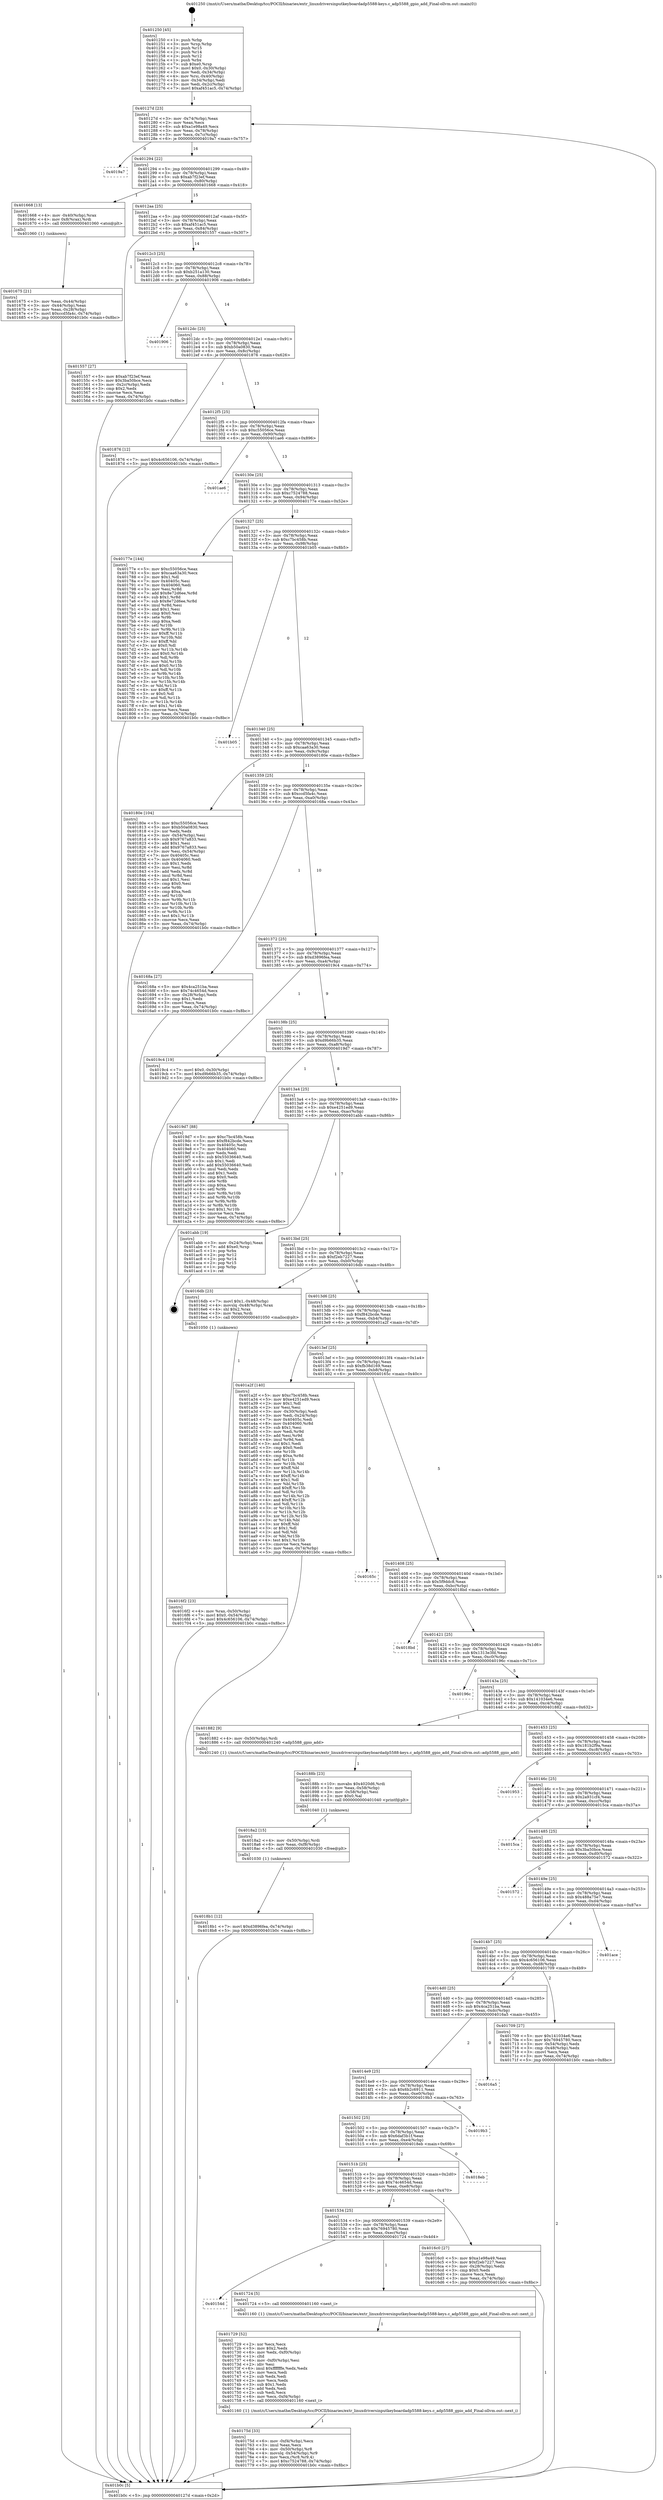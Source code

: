 digraph "0x401250" {
  label = "0x401250 (/mnt/c/Users/mathe/Desktop/tcc/POCII/binaries/extr_linuxdriversinputkeyboardadp5588-keys.c_adp5588_gpio_add_Final-ollvm.out::main(0))"
  labelloc = "t"
  node[shape=record]

  Entry [label="",width=0.3,height=0.3,shape=circle,fillcolor=black,style=filled]
  "0x40127d" [label="{
     0x40127d [23]\l
     | [instrs]\l
     &nbsp;&nbsp;0x40127d \<+3\>: mov -0x74(%rbp),%eax\l
     &nbsp;&nbsp;0x401280 \<+2\>: mov %eax,%ecx\l
     &nbsp;&nbsp;0x401282 \<+6\>: sub $0xa1e98a49,%ecx\l
     &nbsp;&nbsp;0x401288 \<+3\>: mov %eax,-0x78(%rbp)\l
     &nbsp;&nbsp;0x40128b \<+3\>: mov %ecx,-0x7c(%rbp)\l
     &nbsp;&nbsp;0x40128e \<+6\>: je 00000000004019a7 \<main+0x757\>\l
  }"]
  "0x4019a7" [label="{
     0x4019a7\l
  }", style=dashed]
  "0x401294" [label="{
     0x401294 [22]\l
     | [instrs]\l
     &nbsp;&nbsp;0x401294 \<+5\>: jmp 0000000000401299 \<main+0x49\>\l
     &nbsp;&nbsp;0x401299 \<+3\>: mov -0x78(%rbp),%eax\l
     &nbsp;&nbsp;0x40129c \<+5\>: sub $0xab7f23ef,%eax\l
     &nbsp;&nbsp;0x4012a1 \<+3\>: mov %eax,-0x80(%rbp)\l
     &nbsp;&nbsp;0x4012a4 \<+6\>: je 0000000000401668 \<main+0x418\>\l
  }"]
  Exit [label="",width=0.3,height=0.3,shape=circle,fillcolor=black,style=filled,peripheries=2]
  "0x401668" [label="{
     0x401668 [13]\l
     | [instrs]\l
     &nbsp;&nbsp;0x401668 \<+4\>: mov -0x40(%rbp),%rax\l
     &nbsp;&nbsp;0x40166c \<+4\>: mov 0x8(%rax),%rdi\l
     &nbsp;&nbsp;0x401670 \<+5\>: call 0000000000401060 \<atoi@plt\>\l
     | [calls]\l
     &nbsp;&nbsp;0x401060 \{1\} (unknown)\l
  }"]
  "0x4012aa" [label="{
     0x4012aa [25]\l
     | [instrs]\l
     &nbsp;&nbsp;0x4012aa \<+5\>: jmp 00000000004012af \<main+0x5f\>\l
     &nbsp;&nbsp;0x4012af \<+3\>: mov -0x78(%rbp),%eax\l
     &nbsp;&nbsp;0x4012b2 \<+5\>: sub $0xaf451ac5,%eax\l
     &nbsp;&nbsp;0x4012b7 \<+6\>: mov %eax,-0x84(%rbp)\l
     &nbsp;&nbsp;0x4012bd \<+6\>: je 0000000000401557 \<main+0x307\>\l
  }"]
  "0x4018b1" [label="{
     0x4018b1 [12]\l
     | [instrs]\l
     &nbsp;&nbsp;0x4018b1 \<+7\>: movl $0xd3896fea,-0x74(%rbp)\l
     &nbsp;&nbsp;0x4018b8 \<+5\>: jmp 0000000000401b0c \<main+0x8bc\>\l
  }"]
  "0x401557" [label="{
     0x401557 [27]\l
     | [instrs]\l
     &nbsp;&nbsp;0x401557 \<+5\>: mov $0xab7f23ef,%eax\l
     &nbsp;&nbsp;0x40155c \<+5\>: mov $0x3ba50bce,%ecx\l
     &nbsp;&nbsp;0x401561 \<+3\>: mov -0x2c(%rbp),%edx\l
     &nbsp;&nbsp;0x401564 \<+3\>: cmp $0x2,%edx\l
     &nbsp;&nbsp;0x401567 \<+3\>: cmovne %ecx,%eax\l
     &nbsp;&nbsp;0x40156a \<+3\>: mov %eax,-0x74(%rbp)\l
     &nbsp;&nbsp;0x40156d \<+5\>: jmp 0000000000401b0c \<main+0x8bc\>\l
  }"]
  "0x4012c3" [label="{
     0x4012c3 [25]\l
     | [instrs]\l
     &nbsp;&nbsp;0x4012c3 \<+5\>: jmp 00000000004012c8 \<main+0x78\>\l
     &nbsp;&nbsp;0x4012c8 \<+3\>: mov -0x78(%rbp),%eax\l
     &nbsp;&nbsp;0x4012cb \<+5\>: sub $0xb251a130,%eax\l
     &nbsp;&nbsp;0x4012d0 \<+6\>: mov %eax,-0x88(%rbp)\l
     &nbsp;&nbsp;0x4012d6 \<+6\>: je 0000000000401906 \<main+0x6b6\>\l
  }"]
  "0x401b0c" [label="{
     0x401b0c [5]\l
     | [instrs]\l
     &nbsp;&nbsp;0x401b0c \<+5\>: jmp 000000000040127d \<main+0x2d\>\l
  }"]
  "0x401250" [label="{
     0x401250 [45]\l
     | [instrs]\l
     &nbsp;&nbsp;0x401250 \<+1\>: push %rbp\l
     &nbsp;&nbsp;0x401251 \<+3\>: mov %rsp,%rbp\l
     &nbsp;&nbsp;0x401254 \<+2\>: push %r15\l
     &nbsp;&nbsp;0x401256 \<+2\>: push %r14\l
     &nbsp;&nbsp;0x401258 \<+2\>: push %r12\l
     &nbsp;&nbsp;0x40125a \<+1\>: push %rbx\l
     &nbsp;&nbsp;0x40125b \<+7\>: sub $0xe0,%rsp\l
     &nbsp;&nbsp;0x401262 \<+7\>: movl $0x0,-0x30(%rbp)\l
     &nbsp;&nbsp;0x401269 \<+3\>: mov %edi,-0x34(%rbp)\l
     &nbsp;&nbsp;0x40126c \<+4\>: mov %rsi,-0x40(%rbp)\l
     &nbsp;&nbsp;0x401270 \<+3\>: mov -0x34(%rbp),%edi\l
     &nbsp;&nbsp;0x401273 \<+3\>: mov %edi,-0x2c(%rbp)\l
     &nbsp;&nbsp;0x401276 \<+7\>: movl $0xaf451ac5,-0x74(%rbp)\l
  }"]
  "0x401675" [label="{
     0x401675 [21]\l
     | [instrs]\l
     &nbsp;&nbsp;0x401675 \<+3\>: mov %eax,-0x44(%rbp)\l
     &nbsp;&nbsp;0x401678 \<+3\>: mov -0x44(%rbp),%eax\l
     &nbsp;&nbsp;0x40167b \<+3\>: mov %eax,-0x28(%rbp)\l
     &nbsp;&nbsp;0x40167e \<+7\>: movl $0xccd5fa4c,-0x74(%rbp)\l
     &nbsp;&nbsp;0x401685 \<+5\>: jmp 0000000000401b0c \<main+0x8bc\>\l
  }"]
  "0x4018a2" [label="{
     0x4018a2 [15]\l
     | [instrs]\l
     &nbsp;&nbsp;0x4018a2 \<+4\>: mov -0x50(%rbp),%rdi\l
     &nbsp;&nbsp;0x4018a6 \<+6\>: mov %eax,-0xf8(%rbp)\l
     &nbsp;&nbsp;0x4018ac \<+5\>: call 0000000000401030 \<free@plt\>\l
     | [calls]\l
     &nbsp;&nbsp;0x401030 \{1\} (unknown)\l
  }"]
  "0x401906" [label="{
     0x401906\l
  }", style=dashed]
  "0x4012dc" [label="{
     0x4012dc [25]\l
     | [instrs]\l
     &nbsp;&nbsp;0x4012dc \<+5\>: jmp 00000000004012e1 \<main+0x91\>\l
     &nbsp;&nbsp;0x4012e1 \<+3\>: mov -0x78(%rbp),%eax\l
     &nbsp;&nbsp;0x4012e4 \<+5\>: sub $0xb50a0830,%eax\l
     &nbsp;&nbsp;0x4012e9 \<+6\>: mov %eax,-0x8c(%rbp)\l
     &nbsp;&nbsp;0x4012ef \<+6\>: je 0000000000401876 \<main+0x626\>\l
  }"]
  "0x40188b" [label="{
     0x40188b [23]\l
     | [instrs]\l
     &nbsp;&nbsp;0x40188b \<+10\>: movabs $0x4020d6,%rdi\l
     &nbsp;&nbsp;0x401895 \<+3\>: mov %eax,-0x58(%rbp)\l
     &nbsp;&nbsp;0x401898 \<+3\>: mov -0x58(%rbp),%esi\l
     &nbsp;&nbsp;0x40189b \<+2\>: mov $0x0,%al\l
     &nbsp;&nbsp;0x40189d \<+5\>: call 0000000000401040 \<printf@plt\>\l
     | [calls]\l
     &nbsp;&nbsp;0x401040 \{1\} (unknown)\l
  }"]
  "0x401876" [label="{
     0x401876 [12]\l
     | [instrs]\l
     &nbsp;&nbsp;0x401876 \<+7\>: movl $0x4c656106,-0x74(%rbp)\l
     &nbsp;&nbsp;0x40187d \<+5\>: jmp 0000000000401b0c \<main+0x8bc\>\l
  }"]
  "0x4012f5" [label="{
     0x4012f5 [25]\l
     | [instrs]\l
     &nbsp;&nbsp;0x4012f5 \<+5\>: jmp 00000000004012fa \<main+0xaa\>\l
     &nbsp;&nbsp;0x4012fa \<+3\>: mov -0x78(%rbp),%eax\l
     &nbsp;&nbsp;0x4012fd \<+5\>: sub $0xc55056ce,%eax\l
     &nbsp;&nbsp;0x401302 \<+6\>: mov %eax,-0x90(%rbp)\l
     &nbsp;&nbsp;0x401308 \<+6\>: je 0000000000401ae6 \<main+0x896\>\l
  }"]
  "0x40175d" [label="{
     0x40175d [33]\l
     | [instrs]\l
     &nbsp;&nbsp;0x40175d \<+6\>: mov -0xf4(%rbp),%ecx\l
     &nbsp;&nbsp;0x401763 \<+3\>: imul %eax,%ecx\l
     &nbsp;&nbsp;0x401766 \<+4\>: mov -0x50(%rbp),%r8\l
     &nbsp;&nbsp;0x40176a \<+4\>: movslq -0x54(%rbp),%r9\l
     &nbsp;&nbsp;0x40176e \<+4\>: mov %ecx,(%r8,%r9,4)\l
     &nbsp;&nbsp;0x401772 \<+7\>: movl $0xc7524788,-0x74(%rbp)\l
     &nbsp;&nbsp;0x401779 \<+5\>: jmp 0000000000401b0c \<main+0x8bc\>\l
  }"]
  "0x401ae6" [label="{
     0x401ae6\l
  }", style=dashed]
  "0x40130e" [label="{
     0x40130e [25]\l
     | [instrs]\l
     &nbsp;&nbsp;0x40130e \<+5\>: jmp 0000000000401313 \<main+0xc3\>\l
     &nbsp;&nbsp;0x401313 \<+3\>: mov -0x78(%rbp),%eax\l
     &nbsp;&nbsp;0x401316 \<+5\>: sub $0xc7524788,%eax\l
     &nbsp;&nbsp;0x40131b \<+6\>: mov %eax,-0x94(%rbp)\l
     &nbsp;&nbsp;0x401321 \<+6\>: je 000000000040177e \<main+0x52e\>\l
  }"]
  "0x401729" [label="{
     0x401729 [52]\l
     | [instrs]\l
     &nbsp;&nbsp;0x401729 \<+2\>: xor %ecx,%ecx\l
     &nbsp;&nbsp;0x40172b \<+5\>: mov $0x2,%edx\l
     &nbsp;&nbsp;0x401730 \<+6\>: mov %edx,-0xf0(%rbp)\l
     &nbsp;&nbsp;0x401736 \<+1\>: cltd\l
     &nbsp;&nbsp;0x401737 \<+6\>: mov -0xf0(%rbp),%esi\l
     &nbsp;&nbsp;0x40173d \<+2\>: idiv %esi\l
     &nbsp;&nbsp;0x40173f \<+6\>: imul $0xfffffffe,%edx,%edx\l
     &nbsp;&nbsp;0x401745 \<+2\>: mov %ecx,%edi\l
     &nbsp;&nbsp;0x401747 \<+2\>: sub %edx,%edi\l
     &nbsp;&nbsp;0x401749 \<+2\>: mov %ecx,%edx\l
     &nbsp;&nbsp;0x40174b \<+3\>: sub $0x1,%edx\l
     &nbsp;&nbsp;0x40174e \<+2\>: add %edx,%edi\l
     &nbsp;&nbsp;0x401750 \<+2\>: sub %edi,%ecx\l
     &nbsp;&nbsp;0x401752 \<+6\>: mov %ecx,-0xf4(%rbp)\l
     &nbsp;&nbsp;0x401758 \<+5\>: call 0000000000401160 \<next_i\>\l
     | [calls]\l
     &nbsp;&nbsp;0x401160 \{1\} (/mnt/c/Users/mathe/Desktop/tcc/POCII/binaries/extr_linuxdriversinputkeyboardadp5588-keys.c_adp5588_gpio_add_Final-ollvm.out::next_i)\l
  }"]
  "0x40177e" [label="{
     0x40177e [144]\l
     | [instrs]\l
     &nbsp;&nbsp;0x40177e \<+5\>: mov $0xc55056ce,%eax\l
     &nbsp;&nbsp;0x401783 \<+5\>: mov $0xcaa63a30,%ecx\l
     &nbsp;&nbsp;0x401788 \<+2\>: mov $0x1,%dl\l
     &nbsp;&nbsp;0x40178a \<+7\>: mov 0x40405c,%esi\l
     &nbsp;&nbsp;0x401791 \<+7\>: mov 0x404060,%edi\l
     &nbsp;&nbsp;0x401798 \<+3\>: mov %esi,%r8d\l
     &nbsp;&nbsp;0x40179b \<+7\>: add $0x8e72d6ee,%r8d\l
     &nbsp;&nbsp;0x4017a2 \<+4\>: sub $0x1,%r8d\l
     &nbsp;&nbsp;0x4017a6 \<+7\>: sub $0x8e72d6ee,%r8d\l
     &nbsp;&nbsp;0x4017ad \<+4\>: imul %r8d,%esi\l
     &nbsp;&nbsp;0x4017b1 \<+3\>: and $0x1,%esi\l
     &nbsp;&nbsp;0x4017b4 \<+3\>: cmp $0x0,%esi\l
     &nbsp;&nbsp;0x4017b7 \<+4\>: sete %r9b\l
     &nbsp;&nbsp;0x4017bb \<+3\>: cmp $0xa,%edi\l
     &nbsp;&nbsp;0x4017be \<+4\>: setl %r10b\l
     &nbsp;&nbsp;0x4017c2 \<+3\>: mov %r9b,%r11b\l
     &nbsp;&nbsp;0x4017c5 \<+4\>: xor $0xff,%r11b\l
     &nbsp;&nbsp;0x4017c9 \<+3\>: mov %r10b,%bl\l
     &nbsp;&nbsp;0x4017cc \<+3\>: xor $0xff,%bl\l
     &nbsp;&nbsp;0x4017cf \<+3\>: xor $0x0,%dl\l
     &nbsp;&nbsp;0x4017d2 \<+3\>: mov %r11b,%r14b\l
     &nbsp;&nbsp;0x4017d5 \<+4\>: and $0x0,%r14b\l
     &nbsp;&nbsp;0x4017d9 \<+3\>: and %dl,%r9b\l
     &nbsp;&nbsp;0x4017dc \<+3\>: mov %bl,%r15b\l
     &nbsp;&nbsp;0x4017df \<+4\>: and $0x0,%r15b\l
     &nbsp;&nbsp;0x4017e3 \<+3\>: and %dl,%r10b\l
     &nbsp;&nbsp;0x4017e6 \<+3\>: or %r9b,%r14b\l
     &nbsp;&nbsp;0x4017e9 \<+3\>: or %r10b,%r15b\l
     &nbsp;&nbsp;0x4017ec \<+3\>: xor %r15b,%r14b\l
     &nbsp;&nbsp;0x4017ef \<+3\>: or %bl,%r11b\l
     &nbsp;&nbsp;0x4017f2 \<+4\>: xor $0xff,%r11b\l
     &nbsp;&nbsp;0x4017f6 \<+3\>: or $0x0,%dl\l
     &nbsp;&nbsp;0x4017f9 \<+3\>: and %dl,%r11b\l
     &nbsp;&nbsp;0x4017fc \<+3\>: or %r11b,%r14b\l
     &nbsp;&nbsp;0x4017ff \<+4\>: test $0x1,%r14b\l
     &nbsp;&nbsp;0x401803 \<+3\>: cmovne %ecx,%eax\l
     &nbsp;&nbsp;0x401806 \<+3\>: mov %eax,-0x74(%rbp)\l
     &nbsp;&nbsp;0x401809 \<+5\>: jmp 0000000000401b0c \<main+0x8bc\>\l
  }"]
  "0x401327" [label="{
     0x401327 [25]\l
     | [instrs]\l
     &nbsp;&nbsp;0x401327 \<+5\>: jmp 000000000040132c \<main+0xdc\>\l
     &nbsp;&nbsp;0x40132c \<+3\>: mov -0x78(%rbp),%eax\l
     &nbsp;&nbsp;0x40132f \<+5\>: sub $0xc7bc458b,%eax\l
     &nbsp;&nbsp;0x401334 \<+6\>: mov %eax,-0x98(%rbp)\l
     &nbsp;&nbsp;0x40133a \<+6\>: je 0000000000401b05 \<main+0x8b5\>\l
  }"]
  "0x40154d" [label="{
     0x40154d\l
  }", style=dashed]
  "0x401b05" [label="{
     0x401b05\l
  }", style=dashed]
  "0x401340" [label="{
     0x401340 [25]\l
     | [instrs]\l
     &nbsp;&nbsp;0x401340 \<+5\>: jmp 0000000000401345 \<main+0xf5\>\l
     &nbsp;&nbsp;0x401345 \<+3\>: mov -0x78(%rbp),%eax\l
     &nbsp;&nbsp;0x401348 \<+5\>: sub $0xcaa63a30,%eax\l
     &nbsp;&nbsp;0x40134d \<+6\>: mov %eax,-0x9c(%rbp)\l
     &nbsp;&nbsp;0x401353 \<+6\>: je 000000000040180e \<main+0x5be\>\l
  }"]
  "0x401724" [label="{
     0x401724 [5]\l
     | [instrs]\l
     &nbsp;&nbsp;0x401724 \<+5\>: call 0000000000401160 \<next_i\>\l
     | [calls]\l
     &nbsp;&nbsp;0x401160 \{1\} (/mnt/c/Users/mathe/Desktop/tcc/POCII/binaries/extr_linuxdriversinputkeyboardadp5588-keys.c_adp5588_gpio_add_Final-ollvm.out::next_i)\l
  }"]
  "0x40180e" [label="{
     0x40180e [104]\l
     | [instrs]\l
     &nbsp;&nbsp;0x40180e \<+5\>: mov $0xc55056ce,%eax\l
     &nbsp;&nbsp;0x401813 \<+5\>: mov $0xb50a0830,%ecx\l
     &nbsp;&nbsp;0x401818 \<+2\>: xor %edx,%edx\l
     &nbsp;&nbsp;0x40181a \<+3\>: mov -0x54(%rbp),%esi\l
     &nbsp;&nbsp;0x40181d \<+6\>: sub $0x9767a833,%esi\l
     &nbsp;&nbsp;0x401823 \<+3\>: add $0x1,%esi\l
     &nbsp;&nbsp;0x401826 \<+6\>: add $0x9767a833,%esi\l
     &nbsp;&nbsp;0x40182c \<+3\>: mov %esi,-0x54(%rbp)\l
     &nbsp;&nbsp;0x40182f \<+7\>: mov 0x40405c,%esi\l
     &nbsp;&nbsp;0x401836 \<+7\>: mov 0x404060,%edi\l
     &nbsp;&nbsp;0x40183d \<+3\>: sub $0x1,%edx\l
     &nbsp;&nbsp;0x401840 \<+3\>: mov %esi,%r8d\l
     &nbsp;&nbsp;0x401843 \<+3\>: add %edx,%r8d\l
     &nbsp;&nbsp;0x401846 \<+4\>: imul %r8d,%esi\l
     &nbsp;&nbsp;0x40184a \<+3\>: and $0x1,%esi\l
     &nbsp;&nbsp;0x40184d \<+3\>: cmp $0x0,%esi\l
     &nbsp;&nbsp;0x401850 \<+4\>: sete %r9b\l
     &nbsp;&nbsp;0x401854 \<+3\>: cmp $0xa,%edi\l
     &nbsp;&nbsp;0x401857 \<+4\>: setl %r10b\l
     &nbsp;&nbsp;0x40185b \<+3\>: mov %r9b,%r11b\l
     &nbsp;&nbsp;0x40185e \<+3\>: and %r10b,%r11b\l
     &nbsp;&nbsp;0x401861 \<+3\>: xor %r10b,%r9b\l
     &nbsp;&nbsp;0x401864 \<+3\>: or %r9b,%r11b\l
     &nbsp;&nbsp;0x401867 \<+4\>: test $0x1,%r11b\l
     &nbsp;&nbsp;0x40186b \<+3\>: cmovne %ecx,%eax\l
     &nbsp;&nbsp;0x40186e \<+3\>: mov %eax,-0x74(%rbp)\l
     &nbsp;&nbsp;0x401871 \<+5\>: jmp 0000000000401b0c \<main+0x8bc\>\l
  }"]
  "0x401359" [label="{
     0x401359 [25]\l
     | [instrs]\l
     &nbsp;&nbsp;0x401359 \<+5\>: jmp 000000000040135e \<main+0x10e\>\l
     &nbsp;&nbsp;0x40135e \<+3\>: mov -0x78(%rbp),%eax\l
     &nbsp;&nbsp;0x401361 \<+5\>: sub $0xccd5fa4c,%eax\l
     &nbsp;&nbsp;0x401366 \<+6\>: mov %eax,-0xa0(%rbp)\l
     &nbsp;&nbsp;0x40136c \<+6\>: je 000000000040168a \<main+0x43a\>\l
  }"]
  "0x4016f2" [label="{
     0x4016f2 [23]\l
     | [instrs]\l
     &nbsp;&nbsp;0x4016f2 \<+4\>: mov %rax,-0x50(%rbp)\l
     &nbsp;&nbsp;0x4016f6 \<+7\>: movl $0x0,-0x54(%rbp)\l
     &nbsp;&nbsp;0x4016fd \<+7\>: movl $0x4c656106,-0x74(%rbp)\l
     &nbsp;&nbsp;0x401704 \<+5\>: jmp 0000000000401b0c \<main+0x8bc\>\l
  }"]
  "0x40168a" [label="{
     0x40168a [27]\l
     | [instrs]\l
     &nbsp;&nbsp;0x40168a \<+5\>: mov $0x4ca251ba,%eax\l
     &nbsp;&nbsp;0x40168f \<+5\>: mov $0x74c4654d,%ecx\l
     &nbsp;&nbsp;0x401694 \<+3\>: mov -0x28(%rbp),%edx\l
     &nbsp;&nbsp;0x401697 \<+3\>: cmp $0x1,%edx\l
     &nbsp;&nbsp;0x40169a \<+3\>: cmovl %ecx,%eax\l
     &nbsp;&nbsp;0x40169d \<+3\>: mov %eax,-0x74(%rbp)\l
     &nbsp;&nbsp;0x4016a0 \<+5\>: jmp 0000000000401b0c \<main+0x8bc\>\l
  }"]
  "0x401372" [label="{
     0x401372 [25]\l
     | [instrs]\l
     &nbsp;&nbsp;0x401372 \<+5\>: jmp 0000000000401377 \<main+0x127\>\l
     &nbsp;&nbsp;0x401377 \<+3\>: mov -0x78(%rbp),%eax\l
     &nbsp;&nbsp;0x40137a \<+5\>: sub $0xd3896fea,%eax\l
     &nbsp;&nbsp;0x40137f \<+6\>: mov %eax,-0xa4(%rbp)\l
     &nbsp;&nbsp;0x401385 \<+6\>: je 00000000004019c4 \<main+0x774\>\l
  }"]
  "0x401534" [label="{
     0x401534 [25]\l
     | [instrs]\l
     &nbsp;&nbsp;0x401534 \<+5\>: jmp 0000000000401539 \<main+0x2e9\>\l
     &nbsp;&nbsp;0x401539 \<+3\>: mov -0x78(%rbp),%eax\l
     &nbsp;&nbsp;0x40153c \<+5\>: sub $0x76945780,%eax\l
     &nbsp;&nbsp;0x401541 \<+6\>: mov %eax,-0xec(%rbp)\l
     &nbsp;&nbsp;0x401547 \<+6\>: je 0000000000401724 \<main+0x4d4\>\l
  }"]
  "0x4019c4" [label="{
     0x4019c4 [19]\l
     | [instrs]\l
     &nbsp;&nbsp;0x4019c4 \<+7\>: movl $0x0,-0x30(%rbp)\l
     &nbsp;&nbsp;0x4019cb \<+7\>: movl $0xd9b66b35,-0x74(%rbp)\l
     &nbsp;&nbsp;0x4019d2 \<+5\>: jmp 0000000000401b0c \<main+0x8bc\>\l
  }"]
  "0x40138b" [label="{
     0x40138b [25]\l
     | [instrs]\l
     &nbsp;&nbsp;0x40138b \<+5\>: jmp 0000000000401390 \<main+0x140\>\l
     &nbsp;&nbsp;0x401390 \<+3\>: mov -0x78(%rbp),%eax\l
     &nbsp;&nbsp;0x401393 \<+5\>: sub $0xd9b66b35,%eax\l
     &nbsp;&nbsp;0x401398 \<+6\>: mov %eax,-0xa8(%rbp)\l
     &nbsp;&nbsp;0x40139e \<+6\>: je 00000000004019d7 \<main+0x787\>\l
  }"]
  "0x4016c0" [label="{
     0x4016c0 [27]\l
     | [instrs]\l
     &nbsp;&nbsp;0x4016c0 \<+5\>: mov $0xa1e98a49,%eax\l
     &nbsp;&nbsp;0x4016c5 \<+5\>: mov $0xf2eb7227,%ecx\l
     &nbsp;&nbsp;0x4016ca \<+3\>: mov -0x28(%rbp),%edx\l
     &nbsp;&nbsp;0x4016cd \<+3\>: cmp $0x0,%edx\l
     &nbsp;&nbsp;0x4016d0 \<+3\>: cmove %ecx,%eax\l
     &nbsp;&nbsp;0x4016d3 \<+3\>: mov %eax,-0x74(%rbp)\l
     &nbsp;&nbsp;0x4016d6 \<+5\>: jmp 0000000000401b0c \<main+0x8bc\>\l
  }"]
  "0x4019d7" [label="{
     0x4019d7 [88]\l
     | [instrs]\l
     &nbsp;&nbsp;0x4019d7 \<+5\>: mov $0xc7bc458b,%eax\l
     &nbsp;&nbsp;0x4019dc \<+5\>: mov $0xf842bcde,%ecx\l
     &nbsp;&nbsp;0x4019e1 \<+7\>: mov 0x40405c,%edx\l
     &nbsp;&nbsp;0x4019e8 \<+7\>: mov 0x404060,%esi\l
     &nbsp;&nbsp;0x4019ef \<+2\>: mov %edx,%edi\l
     &nbsp;&nbsp;0x4019f1 \<+6\>: sub $0x55036640,%edi\l
     &nbsp;&nbsp;0x4019f7 \<+3\>: sub $0x1,%edi\l
     &nbsp;&nbsp;0x4019fa \<+6\>: add $0x55036640,%edi\l
     &nbsp;&nbsp;0x401a00 \<+3\>: imul %edi,%edx\l
     &nbsp;&nbsp;0x401a03 \<+3\>: and $0x1,%edx\l
     &nbsp;&nbsp;0x401a06 \<+3\>: cmp $0x0,%edx\l
     &nbsp;&nbsp;0x401a09 \<+4\>: sete %r8b\l
     &nbsp;&nbsp;0x401a0d \<+3\>: cmp $0xa,%esi\l
     &nbsp;&nbsp;0x401a10 \<+4\>: setl %r9b\l
     &nbsp;&nbsp;0x401a14 \<+3\>: mov %r8b,%r10b\l
     &nbsp;&nbsp;0x401a17 \<+3\>: and %r9b,%r10b\l
     &nbsp;&nbsp;0x401a1a \<+3\>: xor %r9b,%r8b\l
     &nbsp;&nbsp;0x401a1d \<+3\>: or %r8b,%r10b\l
     &nbsp;&nbsp;0x401a20 \<+4\>: test $0x1,%r10b\l
     &nbsp;&nbsp;0x401a24 \<+3\>: cmovne %ecx,%eax\l
     &nbsp;&nbsp;0x401a27 \<+3\>: mov %eax,-0x74(%rbp)\l
     &nbsp;&nbsp;0x401a2a \<+5\>: jmp 0000000000401b0c \<main+0x8bc\>\l
  }"]
  "0x4013a4" [label="{
     0x4013a4 [25]\l
     | [instrs]\l
     &nbsp;&nbsp;0x4013a4 \<+5\>: jmp 00000000004013a9 \<main+0x159\>\l
     &nbsp;&nbsp;0x4013a9 \<+3\>: mov -0x78(%rbp),%eax\l
     &nbsp;&nbsp;0x4013ac \<+5\>: sub $0xe4251ed9,%eax\l
     &nbsp;&nbsp;0x4013b1 \<+6\>: mov %eax,-0xac(%rbp)\l
     &nbsp;&nbsp;0x4013b7 \<+6\>: je 0000000000401abb \<main+0x86b\>\l
  }"]
  "0x40151b" [label="{
     0x40151b [25]\l
     | [instrs]\l
     &nbsp;&nbsp;0x40151b \<+5\>: jmp 0000000000401520 \<main+0x2d0\>\l
     &nbsp;&nbsp;0x401520 \<+3\>: mov -0x78(%rbp),%eax\l
     &nbsp;&nbsp;0x401523 \<+5\>: sub $0x74c4654d,%eax\l
     &nbsp;&nbsp;0x401528 \<+6\>: mov %eax,-0xe8(%rbp)\l
     &nbsp;&nbsp;0x40152e \<+6\>: je 00000000004016c0 \<main+0x470\>\l
  }"]
  "0x401abb" [label="{
     0x401abb [19]\l
     | [instrs]\l
     &nbsp;&nbsp;0x401abb \<+3\>: mov -0x24(%rbp),%eax\l
     &nbsp;&nbsp;0x401abe \<+7\>: add $0xe0,%rsp\l
     &nbsp;&nbsp;0x401ac5 \<+1\>: pop %rbx\l
     &nbsp;&nbsp;0x401ac6 \<+2\>: pop %r12\l
     &nbsp;&nbsp;0x401ac8 \<+2\>: pop %r14\l
     &nbsp;&nbsp;0x401aca \<+2\>: pop %r15\l
     &nbsp;&nbsp;0x401acc \<+1\>: pop %rbp\l
     &nbsp;&nbsp;0x401acd \<+1\>: ret\l
  }"]
  "0x4013bd" [label="{
     0x4013bd [25]\l
     | [instrs]\l
     &nbsp;&nbsp;0x4013bd \<+5\>: jmp 00000000004013c2 \<main+0x172\>\l
     &nbsp;&nbsp;0x4013c2 \<+3\>: mov -0x78(%rbp),%eax\l
     &nbsp;&nbsp;0x4013c5 \<+5\>: sub $0xf2eb7227,%eax\l
     &nbsp;&nbsp;0x4013ca \<+6\>: mov %eax,-0xb0(%rbp)\l
     &nbsp;&nbsp;0x4013d0 \<+6\>: je 00000000004016db \<main+0x48b\>\l
  }"]
  "0x4018eb" [label="{
     0x4018eb\l
  }", style=dashed]
  "0x4016db" [label="{
     0x4016db [23]\l
     | [instrs]\l
     &nbsp;&nbsp;0x4016db \<+7\>: movl $0x1,-0x48(%rbp)\l
     &nbsp;&nbsp;0x4016e2 \<+4\>: movslq -0x48(%rbp),%rax\l
     &nbsp;&nbsp;0x4016e6 \<+4\>: shl $0x2,%rax\l
     &nbsp;&nbsp;0x4016ea \<+3\>: mov %rax,%rdi\l
     &nbsp;&nbsp;0x4016ed \<+5\>: call 0000000000401050 \<malloc@plt\>\l
     | [calls]\l
     &nbsp;&nbsp;0x401050 \{1\} (unknown)\l
  }"]
  "0x4013d6" [label="{
     0x4013d6 [25]\l
     | [instrs]\l
     &nbsp;&nbsp;0x4013d6 \<+5\>: jmp 00000000004013db \<main+0x18b\>\l
     &nbsp;&nbsp;0x4013db \<+3\>: mov -0x78(%rbp),%eax\l
     &nbsp;&nbsp;0x4013de \<+5\>: sub $0xf842bcde,%eax\l
     &nbsp;&nbsp;0x4013e3 \<+6\>: mov %eax,-0xb4(%rbp)\l
     &nbsp;&nbsp;0x4013e9 \<+6\>: je 0000000000401a2f \<main+0x7df\>\l
  }"]
  "0x401502" [label="{
     0x401502 [25]\l
     | [instrs]\l
     &nbsp;&nbsp;0x401502 \<+5\>: jmp 0000000000401507 \<main+0x2b7\>\l
     &nbsp;&nbsp;0x401507 \<+3\>: mov -0x78(%rbp),%eax\l
     &nbsp;&nbsp;0x40150a \<+5\>: sub $0x6daf3b1f,%eax\l
     &nbsp;&nbsp;0x40150f \<+6\>: mov %eax,-0xe4(%rbp)\l
     &nbsp;&nbsp;0x401515 \<+6\>: je 00000000004018eb \<main+0x69b\>\l
  }"]
  "0x401a2f" [label="{
     0x401a2f [140]\l
     | [instrs]\l
     &nbsp;&nbsp;0x401a2f \<+5\>: mov $0xc7bc458b,%eax\l
     &nbsp;&nbsp;0x401a34 \<+5\>: mov $0xe4251ed9,%ecx\l
     &nbsp;&nbsp;0x401a39 \<+2\>: mov $0x1,%dl\l
     &nbsp;&nbsp;0x401a3b \<+2\>: xor %esi,%esi\l
     &nbsp;&nbsp;0x401a3d \<+3\>: mov -0x30(%rbp),%edi\l
     &nbsp;&nbsp;0x401a40 \<+3\>: mov %edi,-0x24(%rbp)\l
     &nbsp;&nbsp;0x401a43 \<+7\>: mov 0x40405c,%edi\l
     &nbsp;&nbsp;0x401a4a \<+8\>: mov 0x404060,%r8d\l
     &nbsp;&nbsp;0x401a52 \<+3\>: sub $0x1,%esi\l
     &nbsp;&nbsp;0x401a55 \<+3\>: mov %edi,%r9d\l
     &nbsp;&nbsp;0x401a58 \<+3\>: add %esi,%r9d\l
     &nbsp;&nbsp;0x401a5b \<+4\>: imul %r9d,%edi\l
     &nbsp;&nbsp;0x401a5f \<+3\>: and $0x1,%edi\l
     &nbsp;&nbsp;0x401a62 \<+3\>: cmp $0x0,%edi\l
     &nbsp;&nbsp;0x401a65 \<+4\>: sete %r10b\l
     &nbsp;&nbsp;0x401a69 \<+4\>: cmp $0xa,%r8d\l
     &nbsp;&nbsp;0x401a6d \<+4\>: setl %r11b\l
     &nbsp;&nbsp;0x401a71 \<+3\>: mov %r10b,%bl\l
     &nbsp;&nbsp;0x401a74 \<+3\>: xor $0xff,%bl\l
     &nbsp;&nbsp;0x401a77 \<+3\>: mov %r11b,%r14b\l
     &nbsp;&nbsp;0x401a7a \<+4\>: xor $0xff,%r14b\l
     &nbsp;&nbsp;0x401a7e \<+3\>: xor $0x1,%dl\l
     &nbsp;&nbsp;0x401a81 \<+3\>: mov %bl,%r15b\l
     &nbsp;&nbsp;0x401a84 \<+4\>: and $0xff,%r15b\l
     &nbsp;&nbsp;0x401a88 \<+3\>: and %dl,%r10b\l
     &nbsp;&nbsp;0x401a8b \<+3\>: mov %r14b,%r12b\l
     &nbsp;&nbsp;0x401a8e \<+4\>: and $0xff,%r12b\l
     &nbsp;&nbsp;0x401a92 \<+3\>: and %dl,%r11b\l
     &nbsp;&nbsp;0x401a95 \<+3\>: or %r10b,%r15b\l
     &nbsp;&nbsp;0x401a98 \<+3\>: or %r11b,%r12b\l
     &nbsp;&nbsp;0x401a9b \<+3\>: xor %r12b,%r15b\l
     &nbsp;&nbsp;0x401a9e \<+3\>: or %r14b,%bl\l
     &nbsp;&nbsp;0x401aa1 \<+3\>: xor $0xff,%bl\l
     &nbsp;&nbsp;0x401aa4 \<+3\>: or $0x1,%dl\l
     &nbsp;&nbsp;0x401aa7 \<+2\>: and %dl,%bl\l
     &nbsp;&nbsp;0x401aa9 \<+3\>: or %bl,%r15b\l
     &nbsp;&nbsp;0x401aac \<+4\>: test $0x1,%r15b\l
     &nbsp;&nbsp;0x401ab0 \<+3\>: cmovne %ecx,%eax\l
     &nbsp;&nbsp;0x401ab3 \<+3\>: mov %eax,-0x74(%rbp)\l
     &nbsp;&nbsp;0x401ab6 \<+5\>: jmp 0000000000401b0c \<main+0x8bc\>\l
  }"]
  "0x4013ef" [label="{
     0x4013ef [25]\l
     | [instrs]\l
     &nbsp;&nbsp;0x4013ef \<+5\>: jmp 00000000004013f4 \<main+0x1a4\>\l
     &nbsp;&nbsp;0x4013f4 \<+3\>: mov -0x78(%rbp),%eax\l
     &nbsp;&nbsp;0x4013f7 \<+5\>: sub $0xfb38d169,%eax\l
     &nbsp;&nbsp;0x4013fc \<+6\>: mov %eax,-0xb8(%rbp)\l
     &nbsp;&nbsp;0x401402 \<+6\>: je 000000000040165c \<main+0x40c\>\l
  }"]
  "0x4019b3" [label="{
     0x4019b3\l
  }", style=dashed]
  "0x40165c" [label="{
     0x40165c\l
  }", style=dashed]
  "0x401408" [label="{
     0x401408 [25]\l
     | [instrs]\l
     &nbsp;&nbsp;0x401408 \<+5\>: jmp 000000000040140d \<main+0x1bd\>\l
     &nbsp;&nbsp;0x40140d \<+3\>: mov -0x78(%rbp),%eax\l
     &nbsp;&nbsp;0x401410 \<+5\>: sub $0x5f9ddc8,%eax\l
     &nbsp;&nbsp;0x401415 \<+6\>: mov %eax,-0xbc(%rbp)\l
     &nbsp;&nbsp;0x40141b \<+6\>: je 00000000004018bd \<main+0x66d\>\l
  }"]
  "0x4014e9" [label="{
     0x4014e9 [25]\l
     | [instrs]\l
     &nbsp;&nbsp;0x4014e9 \<+5\>: jmp 00000000004014ee \<main+0x29e\>\l
     &nbsp;&nbsp;0x4014ee \<+3\>: mov -0x78(%rbp),%eax\l
     &nbsp;&nbsp;0x4014f1 \<+5\>: sub $0x6b2c6911,%eax\l
     &nbsp;&nbsp;0x4014f6 \<+6\>: mov %eax,-0xe0(%rbp)\l
     &nbsp;&nbsp;0x4014fc \<+6\>: je 00000000004019b3 \<main+0x763\>\l
  }"]
  "0x4018bd" [label="{
     0x4018bd\l
  }", style=dashed]
  "0x401421" [label="{
     0x401421 [25]\l
     | [instrs]\l
     &nbsp;&nbsp;0x401421 \<+5\>: jmp 0000000000401426 \<main+0x1d6\>\l
     &nbsp;&nbsp;0x401426 \<+3\>: mov -0x78(%rbp),%eax\l
     &nbsp;&nbsp;0x401429 \<+5\>: sub $0x1313e3fd,%eax\l
     &nbsp;&nbsp;0x40142e \<+6\>: mov %eax,-0xc0(%rbp)\l
     &nbsp;&nbsp;0x401434 \<+6\>: je 000000000040196c \<main+0x71c\>\l
  }"]
  "0x4016a5" [label="{
     0x4016a5\l
  }", style=dashed]
  "0x40196c" [label="{
     0x40196c\l
  }", style=dashed]
  "0x40143a" [label="{
     0x40143a [25]\l
     | [instrs]\l
     &nbsp;&nbsp;0x40143a \<+5\>: jmp 000000000040143f \<main+0x1ef\>\l
     &nbsp;&nbsp;0x40143f \<+3\>: mov -0x78(%rbp),%eax\l
     &nbsp;&nbsp;0x401442 \<+5\>: sub $0x141034e6,%eax\l
     &nbsp;&nbsp;0x401447 \<+6\>: mov %eax,-0xc4(%rbp)\l
     &nbsp;&nbsp;0x40144d \<+6\>: je 0000000000401882 \<main+0x632\>\l
  }"]
  "0x4014d0" [label="{
     0x4014d0 [25]\l
     | [instrs]\l
     &nbsp;&nbsp;0x4014d0 \<+5\>: jmp 00000000004014d5 \<main+0x285\>\l
     &nbsp;&nbsp;0x4014d5 \<+3\>: mov -0x78(%rbp),%eax\l
     &nbsp;&nbsp;0x4014d8 \<+5\>: sub $0x4ca251ba,%eax\l
     &nbsp;&nbsp;0x4014dd \<+6\>: mov %eax,-0xdc(%rbp)\l
     &nbsp;&nbsp;0x4014e3 \<+6\>: je 00000000004016a5 \<main+0x455\>\l
  }"]
  "0x401882" [label="{
     0x401882 [9]\l
     | [instrs]\l
     &nbsp;&nbsp;0x401882 \<+4\>: mov -0x50(%rbp),%rdi\l
     &nbsp;&nbsp;0x401886 \<+5\>: call 0000000000401240 \<adp5588_gpio_add\>\l
     | [calls]\l
     &nbsp;&nbsp;0x401240 \{1\} (/mnt/c/Users/mathe/Desktop/tcc/POCII/binaries/extr_linuxdriversinputkeyboardadp5588-keys.c_adp5588_gpio_add_Final-ollvm.out::adp5588_gpio_add)\l
  }"]
  "0x401453" [label="{
     0x401453 [25]\l
     | [instrs]\l
     &nbsp;&nbsp;0x401453 \<+5\>: jmp 0000000000401458 \<main+0x208\>\l
     &nbsp;&nbsp;0x401458 \<+3\>: mov -0x78(%rbp),%eax\l
     &nbsp;&nbsp;0x40145b \<+5\>: sub $0x181b2f9a,%eax\l
     &nbsp;&nbsp;0x401460 \<+6\>: mov %eax,-0xc8(%rbp)\l
     &nbsp;&nbsp;0x401466 \<+6\>: je 0000000000401953 \<main+0x703\>\l
  }"]
  "0x401709" [label="{
     0x401709 [27]\l
     | [instrs]\l
     &nbsp;&nbsp;0x401709 \<+5\>: mov $0x141034e6,%eax\l
     &nbsp;&nbsp;0x40170e \<+5\>: mov $0x76945780,%ecx\l
     &nbsp;&nbsp;0x401713 \<+3\>: mov -0x54(%rbp),%edx\l
     &nbsp;&nbsp;0x401716 \<+3\>: cmp -0x48(%rbp),%edx\l
     &nbsp;&nbsp;0x401719 \<+3\>: cmovl %ecx,%eax\l
     &nbsp;&nbsp;0x40171c \<+3\>: mov %eax,-0x74(%rbp)\l
     &nbsp;&nbsp;0x40171f \<+5\>: jmp 0000000000401b0c \<main+0x8bc\>\l
  }"]
  "0x401953" [label="{
     0x401953\l
  }", style=dashed]
  "0x40146c" [label="{
     0x40146c [25]\l
     | [instrs]\l
     &nbsp;&nbsp;0x40146c \<+5\>: jmp 0000000000401471 \<main+0x221\>\l
     &nbsp;&nbsp;0x401471 \<+3\>: mov -0x78(%rbp),%eax\l
     &nbsp;&nbsp;0x401474 \<+5\>: sub $0x2a931cf4,%eax\l
     &nbsp;&nbsp;0x401479 \<+6\>: mov %eax,-0xcc(%rbp)\l
     &nbsp;&nbsp;0x40147f \<+6\>: je 00000000004015ca \<main+0x37a\>\l
  }"]
  "0x4014b7" [label="{
     0x4014b7 [25]\l
     | [instrs]\l
     &nbsp;&nbsp;0x4014b7 \<+5\>: jmp 00000000004014bc \<main+0x26c\>\l
     &nbsp;&nbsp;0x4014bc \<+3\>: mov -0x78(%rbp),%eax\l
     &nbsp;&nbsp;0x4014bf \<+5\>: sub $0x4c656106,%eax\l
     &nbsp;&nbsp;0x4014c4 \<+6\>: mov %eax,-0xd8(%rbp)\l
     &nbsp;&nbsp;0x4014ca \<+6\>: je 0000000000401709 \<main+0x4b9\>\l
  }"]
  "0x4015ca" [label="{
     0x4015ca\l
  }", style=dashed]
  "0x401485" [label="{
     0x401485 [25]\l
     | [instrs]\l
     &nbsp;&nbsp;0x401485 \<+5\>: jmp 000000000040148a \<main+0x23a\>\l
     &nbsp;&nbsp;0x40148a \<+3\>: mov -0x78(%rbp),%eax\l
     &nbsp;&nbsp;0x40148d \<+5\>: sub $0x3ba50bce,%eax\l
     &nbsp;&nbsp;0x401492 \<+6\>: mov %eax,-0xd0(%rbp)\l
     &nbsp;&nbsp;0x401498 \<+6\>: je 0000000000401572 \<main+0x322\>\l
  }"]
  "0x401ace" [label="{
     0x401ace\l
  }", style=dashed]
  "0x401572" [label="{
     0x401572\l
  }", style=dashed]
  "0x40149e" [label="{
     0x40149e [25]\l
     | [instrs]\l
     &nbsp;&nbsp;0x40149e \<+5\>: jmp 00000000004014a3 \<main+0x253\>\l
     &nbsp;&nbsp;0x4014a3 \<+3\>: mov -0x78(%rbp),%eax\l
     &nbsp;&nbsp;0x4014a6 \<+5\>: sub $0x488a75e7,%eax\l
     &nbsp;&nbsp;0x4014ab \<+6\>: mov %eax,-0xd4(%rbp)\l
     &nbsp;&nbsp;0x4014b1 \<+6\>: je 0000000000401ace \<main+0x87e\>\l
  }"]
  Entry -> "0x401250" [label=" 1"]
  "0x40127d" -> "0x4019a7" [label=" 0"]
  "0x40127d" -> "0x401294" [label=" 16"]
  "0x401abb" -> Exit [label=" 1"]
  "0x401294" -> "0x401668" [label=" 1"]
  "0x401294" -> "0x4012aa" [label=" 15"]
  "0x401a2f" -> "0x401b0c" [label=" 1"]
  "0x4012aa" -> "0x401557" [label=" 1"]
  "0x4012aa" -> "0x4012c3" [label=" 14"]
  "0x401557" -> "0x401b0c" [label=" 1"]
  "0x401250" -> "0x40127d" [label=" 1"]
  "0x401b0c" -> "0x40127d" [label=" 15"]
  "0x401668" -> "0x401675" [label=" 1"]
  "0x401675" -> "0x401b0c" [label=" 1"]
  "0x4019d7" -> "0x401b0c" [label=" 1"]
  "0x4012c3" -> "0x401906" [label=" 0"]
  "0x4012c3" -> "0x4012dc" [label=" 14"]
  "0x4019c4" -> "0x401b0c" [label=" 1"]
  "0x4012dc" -> "0x401876" [label=" 1"]
  "0x4012dc" -> "0x4012f5" [label=" 13"]
  "0x4018b1" -> "0x401b0c" [label=" 1"]
  "0x4012f5" -> "0x401ae6" [label=" 0"]
  "0x4012f5" -> "0x40130e" [label=" 13"]
  "0x4018a2" -> "0x4018b1" [label=" 1"]
  "0x40130e" -> "0x40177e" [label=" 1"]
  "0x40130e" -> "0x401327" [label=" 12"]
  "0x40188b" -> "0x4018a2" [label=" 1"]
  "0x401327" -> "0x401b05" [label=" 0"]
  "0x401327" -> "0x401340" [label=" 12"]
  "0x401882" -> "0x40188b" [label=" 1"]
  "0x401340" -> "0x40180e" [label=" 1"]
  "0x401340" -> "0x401359" [label=" 11"]
  "0x401876" -> "0x401b0c" [label=" 1"]
  "0x401359" -> "0x40168a" [label=" 1"]
  "0x401359" -> "0x401372" [label=" 10"]
  "0x40168a" -> "0x401b0c" [label=" 1"]
  "0x40177e" -> "0x401b0c" [label=" 1"]
  "0x401372" -> "0x4019c4" [label=" 1"]
  "0x401372" -> "0x40138b" [label=" 9"]
  "0x40175d" -> "0x401b0c" [label=" 1"]
  "0x40138b" -> "0x4019d7" [label=" 1"]
  "0x40138b" -> "0x4013a4" [label=" 8"]
  "0x401729" -> "0x40175d" [label=" 1"]
  "0x4013a4" -> "0x401abb" [label=" 1"]
  "0x4013a4" -> "0x4013bd" [label=" 7"]
  "0x401534" -> "0x40154d" [label=" 0"]
  "0x4013bd" -> "0x4016db" [label=" 1"]
  "0x4013bd" -> "0x4013d6" [label=" 6"]
  "0x401534" -> "0x401724" [label=" 1"]
  "0x4013d6" -> "0x401a2f" [label=" 1"]
  "0x4013d6" -> "0x4013ef" [label=" 5"]
  "0x401709" -> "0x401b0c" [label=" 2"]
  "0x4013ef" -> "0x40165c" [label=" 0"]
  "0x4013ef" -> "0x401408" [label=" 5"]
  "0x4016f2" -> "0x401b0c" [label=" 1"]
  "0x401408" -> "0x4018bd" [label=" 0"]
  "0x401408" -> "0x401421" [label=" 5"]
  "0x4016c0" -> "0x401b0c" [label=" 1"]
  "0x401421" -> "0x40196c" [label=" 0"]
  "0x401421" -> "0x40143a" [label=" 5"]
  "0x40151b" -> "0x401534" [label=" 1"]
  "0x40143a" -> "0x401882" [label=" 1"]
  "0x40143a" -> "0x401453" [label=" 4"]
  "0x401724" -> "0x401729" [label=" 1"]
  "0x401453" -> "0x401953" [label=" 0"]
  "0x401453" -> "0x40146c" [label=" 4"]
  "0x401502" -> "0x40151b" [label=" 2"]
  "0x40146c" -> "0x4015ca" [label=" 0"]
  "0x40146c" -> "0x401485" [label=" 4"]
  "0x40180e" -> "0x401b0c" [label=" 1"]
  "0x401485" -> "0x401572" [label=" 0"]
  "0x401485" -> "0x40149e" [label=" 4"]
  "0x4014e9" -> "0x401502" [label=" 2"]
  "0x40149e" -> "0x401ace" [label=" 0"]
  "0x40149e" -> "0x4014b7" [label=" 4"]
  "0x401502" -> "0x4018eb" [label=" 0"]
  "0x4014b7" -> "0x401709" [label=" 2"]
  "0x4014b7" -> "0x4014d0" [label=" 2"]
  "0x40151b" -> "0x4016c0" [label=" 1"]
  "0x4014d0" -> "0x4016a5" [label=" 0"]
  "0x4014d0" -> "0x4014e9" [label=" 2"]
  "0x4016db" -> "0x4016f2" [label=" 1"]
  "0x4014e9" -> "0x4019b3" [label=" 0"]
}
